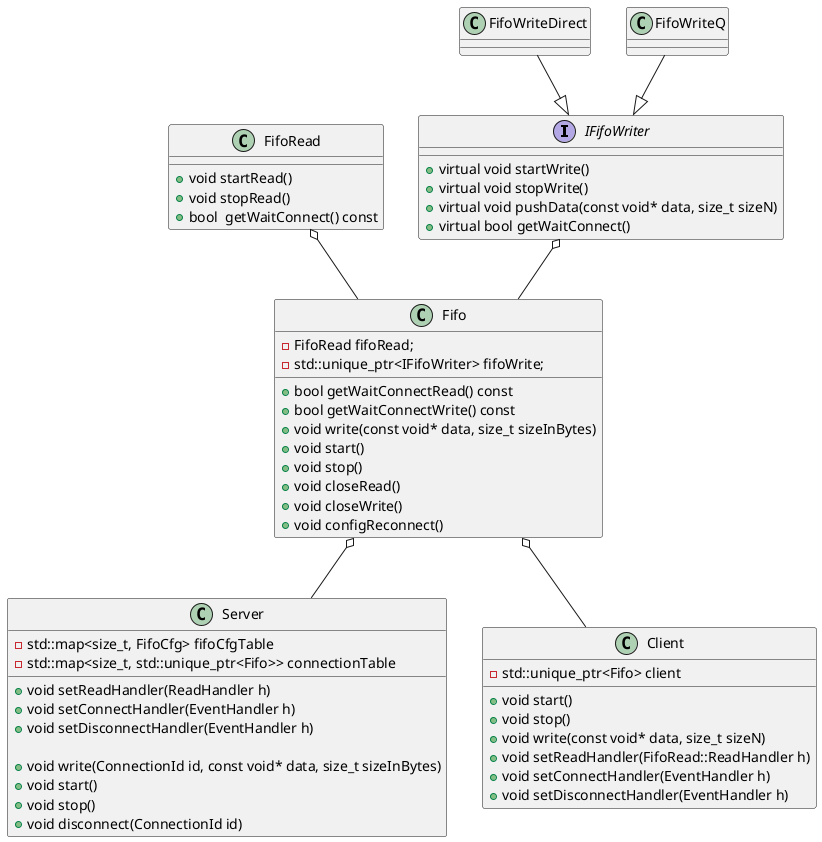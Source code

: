 @startuml

interface IFifoWriter {
	+virtual void startWrite()
	+virtual void stopWrite()
	+virtual void pushData(const void* data, size_t sizeN)
	+virtual bool getWaitConnect()

}



class FifoWriteDirect
class FifoWriteQ

FifoWriteDirect --|> IFifoWriter
FifoWriteQ --|> IFifoWriter

class FifoRead {
	+void startRead()
	+void stopRead()
	+bool  getWaitConnect() const
}

class Fifo {
	+bool getWaitConnectRead() const
	+bool getWaitConnectWrite() const
	+void write(const void* data, size_t sizeInBytes)
	+void start()
	+void stop()
	+void closeRead()
	+void closeWrite()
    +void configReconnect()
	-FifoRead fifoRead;
    -std::unique_ptr<IFifoWriter> fifoWrite;
}

FifoRead o--Fifo
IFifoWriter o--Fifo



class Server {


	+void setReadHandler(ReadHandler h)
	+void setConnectHandler(EventHandler h)
	+void setDisconnectHandler(EventHandler h)

	+void write(ConnectionId id, const void* data, size_t sizeInBytes)
	+void start()
	+void stop()
    +void disconnect(ConnectionId id)


	-std::map<size_t, FifoCfg> fifoCfgTable
	-std::map<size_t, std::unique_ptr<Fifo>> connectionTable

}
Fifo o--Server

class Client {

	+void start()
	+void stop()
	+void write(const void* data, size_t sizeN)
	+void setReadHandler(FifoRead::ReadHandler h)
	+void setConnectHandler(EventHandler h)
	+void setDisconnectHandler(EventHandler h)
    -std::unique_ptr<Fifo> client
}

Fifo o--Client

@enduml